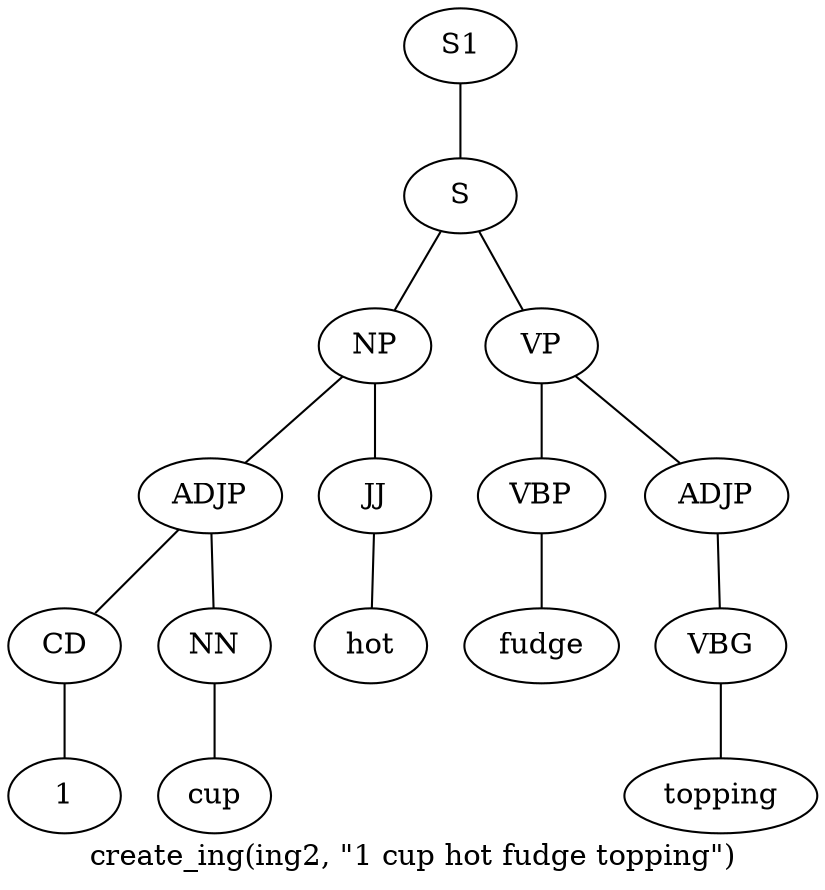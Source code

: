 graph SyntaxGraph {
	label = "create_ing(ing2, \"1 cup hot fudge topping\")";
	Node0 [label="S1"];
	Node1 [label="S"];
	Node2 [label="NP"];
	Node3 [label="ADJP"];
	Node4 [label="CD"];
	Node5 [label="1"];
	Node6 [label="NN"];
	Node7 [label="cup"];
	Node8 [label="JJ"];
	Node9 [label="hot"];
	Node10 [label="VP"];
	Node11 [label="VBP"];
	Node12 [label="fudge"];
	Node13 [label="ADJP"];
	Node14 [label="VBG"];
	Node15 [label="topping"];

	Node0 -- Node1;
	Node1 -- Node2;
	Node1 -- Node10;
	Node2 -- Node3;
	Node2 -- Node8;
	Node3 -- Node4;
	Node3 -- Node6;
	Node4 -- Node5;
	Node6 -- Node7;
	Node8 -- Node9;
	Node10 -- Node11;
	Node10 -- Node13;
	Node11 -- Node12;
	Node13 -- Node14;
	Node14 -- Node15;
}
